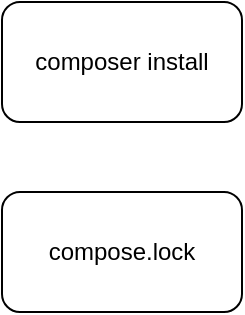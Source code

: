 <mxfile version="21.8.0" type="github">
  <diagram id="C2wAqNbzJbS76QTIGzf4" name="第 1 页">
    <mxGraphModel dx="1386" dy="759" grid="1" gridSize="10" guides="1" tooltips="1" connect="1" arrows="1" fold="1" page="1" pageScale="1" pageWidth="827" pageHeight="1169" math="0" shadow="0">
      <root>
        <mxCell id="0" />
        <mxCell id="1" parent="0" />
        <mxCell id="ERzCzFuGuj2Xc7oLLuWw-1" value="composer install" style="rounded=1;whiteSpace=wrap;html=1;" parent="1" vertex="1">
          <mxGeometry x="190" y="490" width="120" height="60" as="geometry" />
        </mxCell>
        <mxCell id="DD13bNQhJGm73ejdVltn-1" value="compose.lock" style="rounded=1;whiteSpace=wrap;html=1;" vertex="1" parent="1">
          <mxGeometry x="190" y="585" width="120" height="60" as="geometry" />
        </mxCell>
      </root>
    </mxGraphModel>
  </diagram>
</mxfile>
